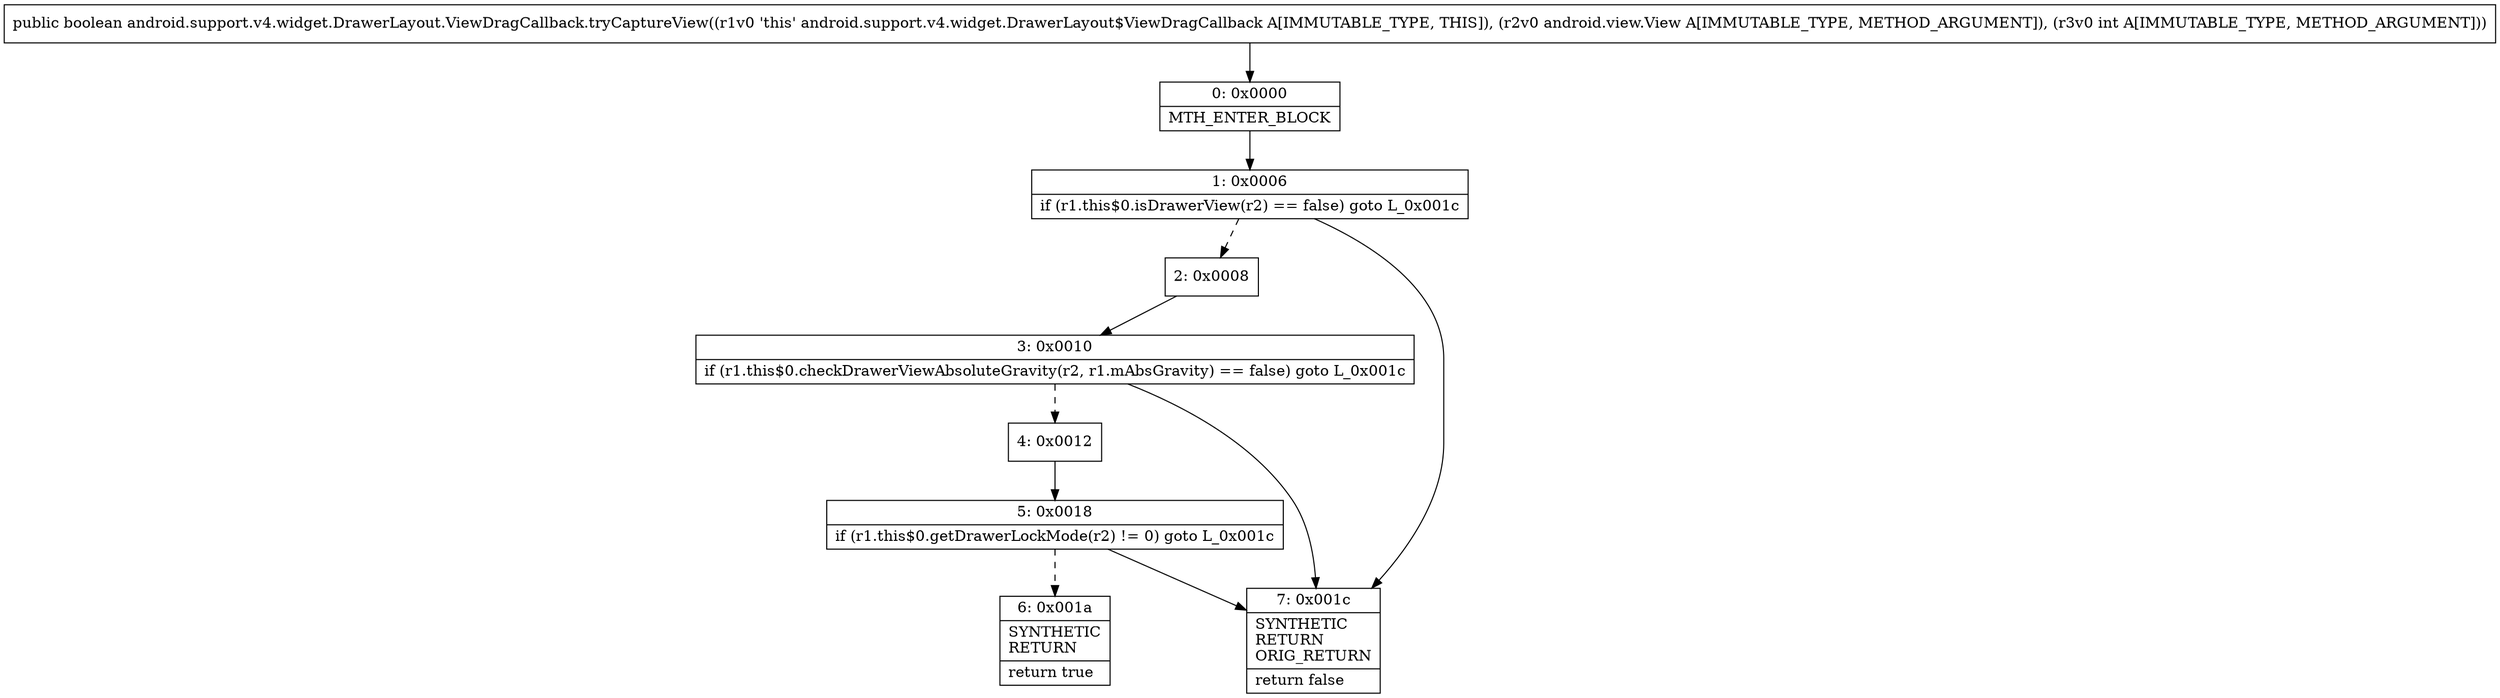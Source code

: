 digraph "CFG forandroid.support.v4.widget.DrawerLayout.ViewDragCallback.tryCaptureView(Landroid\/view\/View;I)Z" {
Node_0 [shape=record,label="{0\:\ 0x0000|MTH_ENTER_BLOCK\l}"];
Node_1 [shape=record,label="{1\:\ 0x0006|if (r1.this$0.isDrawerView(r2) == false) goto L_0x001c\l}"];
Node_2 [shape=record,label="{2\:\ 0x0008}"];
Node_3 [shape=record,label="{3\:\ 0x0010|if (r1.this$0.checkDrawerViewAbsoluteGravity(r2, r1.mAbsGravity) == false) goto L_0x001c\l}"];
Node_4 [shape=record,label="{4\:\ 0x0012}"];
Node_5 [shape=record,label="{5\:\ 0x0018|if (r1.this$0.getDrawerLockMode(r2) != 0) goto L_0x001c\l}"];
Node_6 [shape=record,label="{6\:\ 0x001a|SYNTHETIC\lRETURN\l|return true\l}"];
Node_7 [shape=record,label="{7\:\ 0x001c|SYNTHETIC\lRETURN\lORIG_RETURN\l|return false\l}"];
MethodNode[shape=record,label="{public boolean android.support.v4.widget.DrawerLayout.ViewDragCallback.tryCaptureView((r1v0 'this' android.support.v4.widget.DrawerLayout$ViewDragCallback A[IMMUTABLE_TYPE, THIS]), (r2v0 android.view.View A[IMMUTABLE_TYPE, METHOD_ARGUMENT]), (r3v0 int A[IMMUTABLE_TYPE, METHOD_ARGUMENT])) }"];
MethodNode -> Node_0;
Node_0 -> Node_1;
Node_1 -> Node_2[style=dashed];
Node_1 -> Node_7;
Node_2 -> Node_3;
Node_3 -> Node_4[style=dashed];
Node_3 -> Node_7;
Node_4 -> Node_5;
Node_5 -> Node_6[style=dashed];
Node_5 -> Node_7;
}

